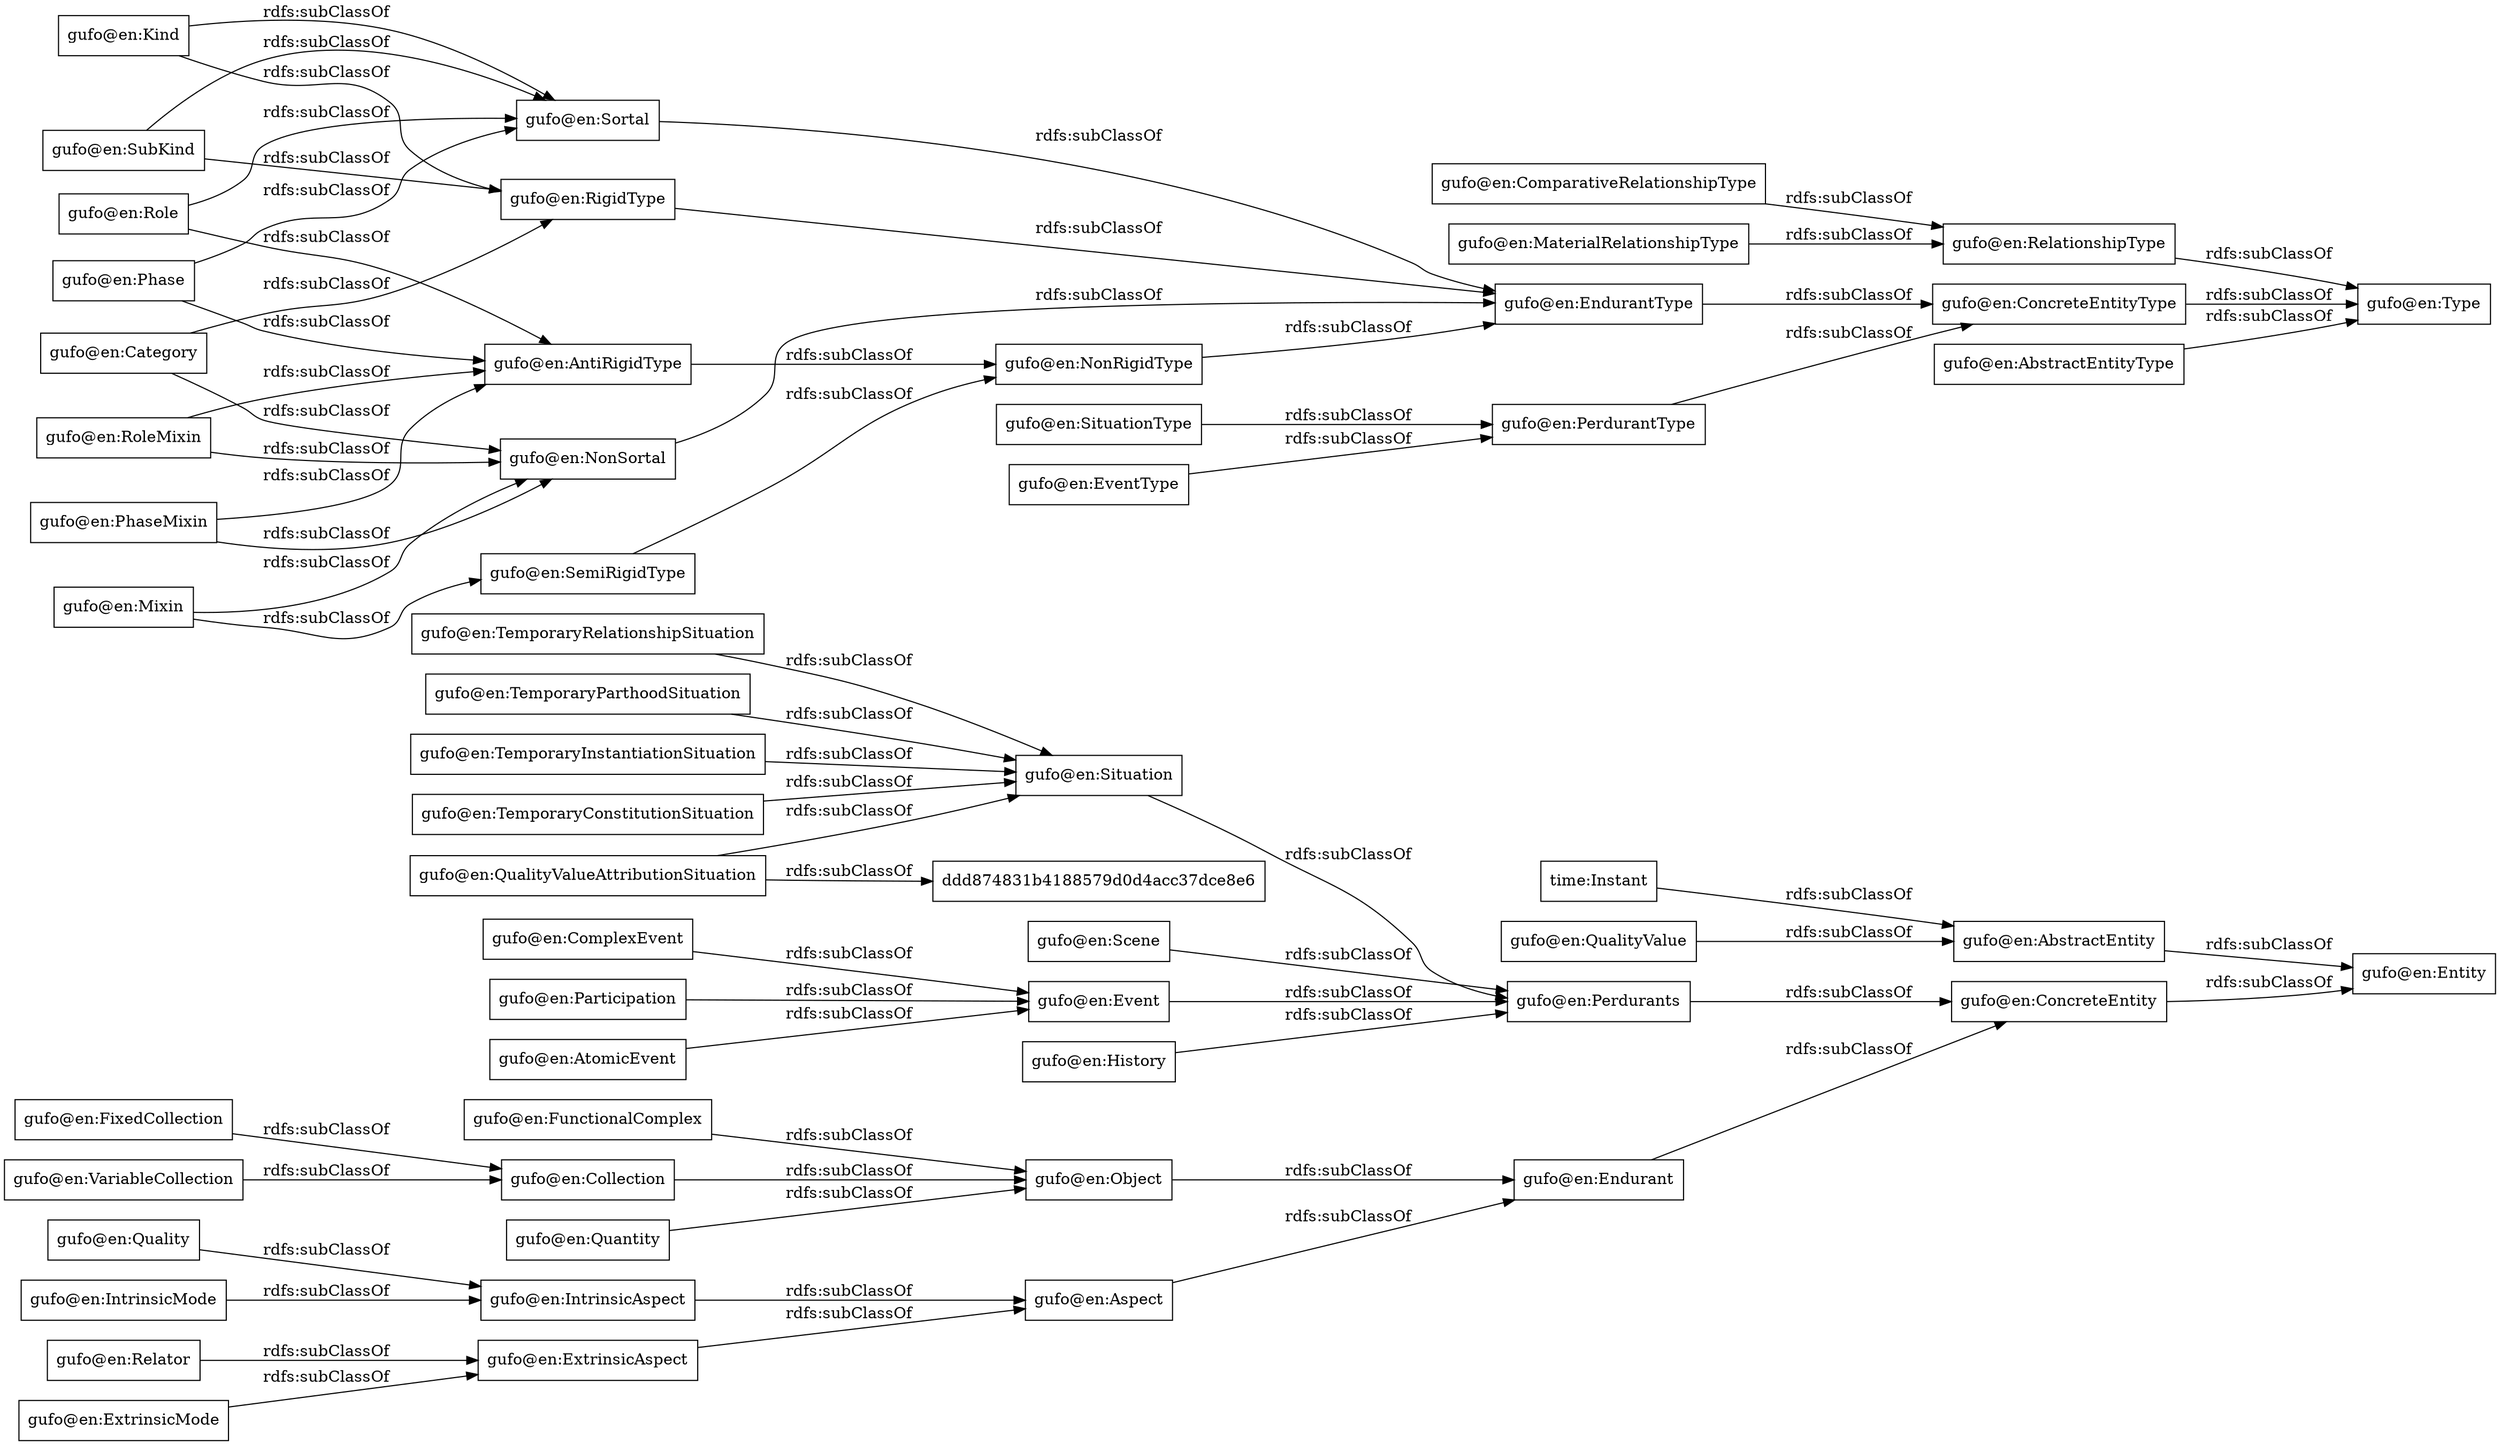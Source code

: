 digraph ar2dtool_diagram { 
rankdir=LR;
size="1000"
node [shape = rectangle, color="black"]; "gufo@en:Aspect" "gufo@en:IntrinsicAspect" "gufo@en:AbstractEntity" "gufo@en:Entity" "gufo@en:EndurantType" "gufo@en:Relator" "gufo@en:NonSortal" "gufo@en:FixedCollection" "gufo@en:ComparativeRelationshipType" "time:Instant" "gufo@en:MaterialRelationshipType" "gufo@en:Mixin" "gufo@en:Type" "gufo@en:Object" "gufo@en:Sortal" "gufo@en:Phase" "gufo@en:RigidType" "gufo@en:SubKind" "gufo@en:Quality" "gufo@en:AntiRigidType" "gufo@en:Scene" "gufo@en:NonRigidType" "gufo@en:AtomicEvent" "gufo@en:SemiRigidType" "ddd874831b4188579d0d4acc37dce8e6" "gufo@en:TemporaryConstitutionSituation" "gufo@en:Quantity" "gufo@en:Endurant" "gufo@en:History" "gufo@en:SituationType" "gufo@en:TemporaryRelationshipSituation" "gufo@en:PhaseMixin" "gufo@en:Category" "gufo@en:QualityValue" "gufo@en:IntrinsicMode" "gufo@en:QualityValueAttributionSituation" "gufo@en:ComplexEvent" "gufo@en:FunctionalComplex" "gufo@en:Situation" "gufo@en:Kind" "gufo@en:RelationshipType" "gufo@en:ExtrinsicAspect" "gufo@en:ExtrinsicMode" "gufo@en:Role" "gufo@en:ConcreteEntity" "gufo@en:VariableCollection" "gufo@en:Collection" "gufo@en:ConcreteEntityType" "gufo@en:TemporaryParthoodSituation" "gufo@en:PerdurantType" "gufo@en:Event" "gufo@en:TemporaryInstantiationSituation" "gufo@en:Participation" "gufo@en:RoleMixin" "gufo@en:EventType" "gufo@en:Perdurants" "gufo@en:AbstractEntityType" ; /*classes style*/
	"gufo@en:Aspect" -> "gufo@en:Endurant" [ label = "rdfs:subClassOf" ];
	"gufo@en:History" -> "gufo@en:Perdurants" [ label = "rdfs:subClassOf" ];
	"gufo@en:IntrinsicMode" -> "gufo@en:IntrinsicAspect" [ label = "rdfs:subClassOf" ];
	"gufo@en:AbstractEntityType" -> "gufo@en:Type" [ label = "rdfs:subClassOf" ];
	"time:Instant" -> "gufo@en:AbstractEntity" [ label = "rdfs:subClassOf" ];
	"gufo@en:RigidType" -> "gufo@en:EndurantType" [ label = "rdfs:subClassOf" ];
	"gufo@en:Quality" -> "gufo@en:IntrinsicAspect" [ label = "rdfs:subClassOf" ];
	"gufo@en:PhaseMixin" -> "gufo@en:NonSortal" [ label = "rdfs:subClassOf" ];
	"gufo@en:PhaseMixin" -> "gufo@en:AntiRigidType" [ label = "rdfs:subClassOf" ];
	"gufo@en:TemporaryConstitutionSituation" -> "gufo@en:Situation" [ label = "rdfs:subClassOf" ];
	"gufo@en:ComplexEvent" -> "gufo@en:Event" [ label = "rdfs:subClassOf" ];
	"gufo@en:ConcreteEntity" -> "gufo@en:Entity" [ label = "rdfs:subClassOf" ];
	"gufo@en:Category" -> "gufo@en:RigidType" [ label = "rdfs:subClassOf" ];
	"gufo@en:Category" -> "gufo@en:NonSortal" [ label = "rdfs:subClassOf" ];
	"gufo@en:TemporaryParthoodSituation" -> "gufo@en:Situation" [ label = "rdfs:subClassOf" ];
	"gufo@en:IntrinsicAspect" -> "gufo@en:Aspect" [ label = "rdfs:subClassOf" ];
	"gufo@en:Phase" -> "gufo@en:Sortal" [ label = "rdfs:subClassOf" ];
	"gufo@en:Phase" -> "gufo@en:AntiRigidType" [ label = "rdfs:subClassOf" ];
	"gufo@en:Mixin" -> "gufo@en:SemiRigidType" [ label = "rdfs:subClassOf" ];
	"gufo@en:Mixin" -> "gufo@en:NonSortal" [ label = "rdfs:subClassOf" ];
	"gufo@en:Role" -> "gufo@en:Sortal" [ label = "rdfs:subClassOf" ];
	"gufo@en:Role" -> "gufo@en:AntiRigidType" [ label = "rdfs:subClassOf" ];
	"gufo@en:Kind" -> "gufo@en:Sortal" [ label = "rdfs:subClassOf" ];
	"gufo@en:Kind" -> "gufo@en:RigidType" [ label = "rdfs:subClassOf" ];
	"gufo@en:Event" -> "gufo@en:Perdurants" [ label = "rdfs:subClassOf" ];
	"gufo@en:QualityValue" -> "gufo@en:AbstractEntity" [ label = "rdfs:subClassOf" ];
	"gufo@en:TemporaryInstantiationSituation" -> "gufo@en:Situation" [ label = "rdfs:subClassOf" ];
	"gufo@en:Endurant" -> "gufo@en:ConcreteEntity" [ label = "rdfs:subClassOf" ];
	"gufo@en:ExtrinsicAspect" -> "gufo@en:Aspect" [ label = "rdfs:subClassOf" ];
	"gufo@en:Quantity" -> "gufo@en:Object" [ label = "rdfs:subClassOf" ];
	"gufo@en:AntiRigidType" -> "gufo@en:NonRigidType" [ label = "rdfs:subClassOf" ];
	"gufo@en:AbstractEntity" -> "gufo@en:Entity" [ label = "rdfs:subClassOf" ];
	"gufo@en:MaterialRelationshipType" -> "gufo@en:RelationshipType" [ label = "rdfs:subClassOf" ];
	"gufo@en:AtomicEvent" -> "gufo@en:Event" [ label = "rdfs:subClassOf" ];
	"gufo@en:EndurantType" -> "gufo@en:ConcreteEntityType" [ label = "rdfs:subClassOf" ];
	"gufo@en:RoleMixin" -> "gufo@en:NonSortal" [ label = "rdfs:subClassOf" ];
	"gufo@en:RoleMixin" -> "gufo@en:AntiRigidType" [ label = "rdfs:subClassOf" ];
	"gufo@en:TemporaryRelationshipSituation" -> "gufo@en:Situation" [ label = "rdfs:subClassOf" ];
	"gufo@en:SemiRigidType" -> "gufo@en:NonRigidType" [ label = "rdfs:subClassOf" ];
	"gufo@en:Relator" -> "gufo@en:ExtrinsicAspect" [ label = "rdfs:subClassOf" ];
	"gufo@en:Perdurants" -> "gufo@en:ConcreteEntity" [ label = "rdfs:subClassOf" ];
	"gufo@en:NonRigidType" -> "gufo@en:EndurantType" [ label = "rdfs:subClassOf" ];
	"gufo@en:ConcreteEntityType" -> "gufo@en:Type" [ label = "rdfs:subClassOf" ];
	"gufo@en:Object" -> "gufo@en:Endurant" [ label = "rdfs:subClassOf" ];
	"gufo@en:SubKind" -> "gufo@en:Sortal" [ label = "rdfs:subClassOf" ];
	"gufo@en:SubKind" -> "gufo@en:RigidType" [ label = "rdfs:subClassOf" ];
	"gufo@en:SituationType" -> "gufo@en:PerdurantType" [ label = "rdfs:subClassOf" ];
	"gufo@en:RelationshipType" -> "gufo@en:Type" [ label = "rdfs:subClassOf" ];
	"gufo@en:NonSortal" -> "gufo@en:EndurantType" [ label = "rdfs:subClassOf" ];
	"gufo@en:FunctionalComplex" -> "gufo@en:Object" [ label = "rdfs:subClassOf" ];
	"gufo@en:FixedCollection" -> "gufo@en:Collection" [ label = "rdfs:subClassOf" ];
	"gufo@en:VariableCollection" -> "gufo@en:Collection" [ label = "rdfs:subClassOf" ];
	"gufo@en:Situation" -> "gufo@en:Perdurants" [ label = "rdfs:subClassOf" ];
	"gufo@en:EventType" -> "gufo@en:PerdurantType" [ label = "rdfs:subClassOf" ];
	"gufo@en:Collection" -> "gufo@en:Object" [ label = "rdfs:subClassOf" ];
	"gufo@en:ComparativeRelationshipType" -> "gufo@en:RelationshipType" [ label = "rdfs:subClassOf" ];
	"gufo@en:PerdurantType" -> "gufo@en:ConcreteEntityType" [ label = "rdfs:subClassOf" ];
	"gufo@en:Participation" -> "gufo@en:Event" [ label = "rdfs:subClassOf" ];
	"gufo@en:QualityValueAttributionSituation" -> "gufo@en:Situation" [ label = "rdfs:subClassOf" ];
	"gufo@en:QualityValueAttributionSituation" -> "ddd874831b4188579d0d4acc37dce8e6" [ label = "rdfs:subClassOf" ];
	"gufo@en:Scene" -> "gufo@en:Perdurants" [ label = "rdfs:subClassOf" ];
	"gufo@en:Sortal" -> "gufo@en:EndurantType" [ label = "rdfs:subClassOf" ];
	"gufo@en:ExtrinsicMode" -> "gufo@en:ExtrinsicAspect" [ label = "rdfs:subClassOf" ];

}
